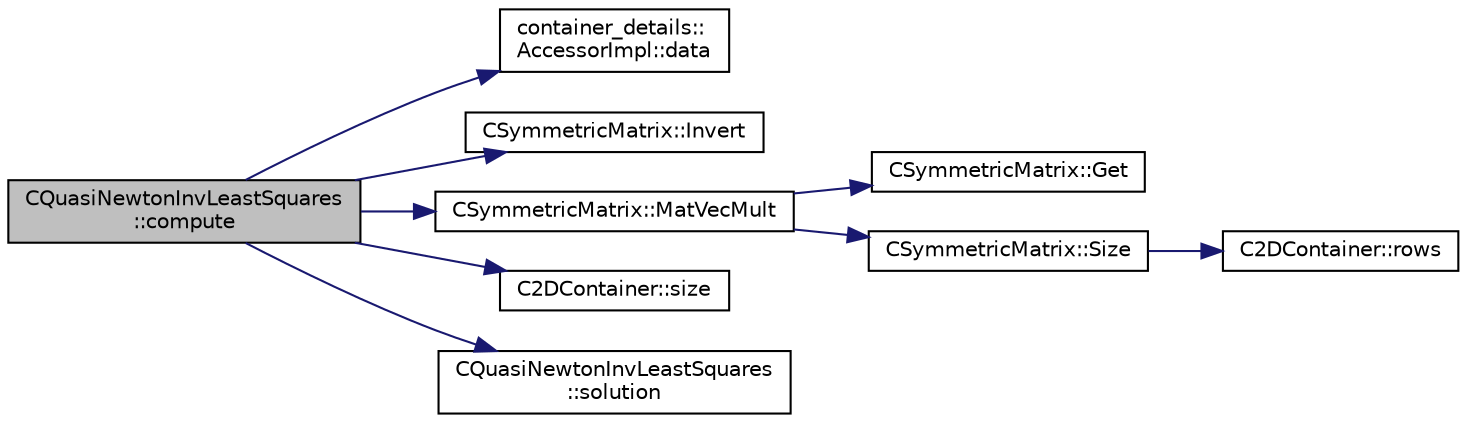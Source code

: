 digraph "CQuasiNewtonInvLeastSquares::compute"
{
 // LATEX_PDF_SIZE
  edge [fontname="Helvetica",fontsize="10",labelfontname="Helvetica",labelfontsize="10"];
  node [fontname="Helvetica",fontsize="10",shape=record];
  rankdir="LR";
  Node1 [label="CQuasiNewtonInvLeastSquares\l::compute",height=0.2,width=0.4,color="black", fillcolor="grey75", style="filled", fontcolor="black",tooltip="Compute and return a new approximation."];
  Node1 -> Node2 [color="midnightblue",fontsize="10",style="solid",fontname="Helvetica"];
  Node2 [label="container_details::\lAccessorImpl::data",height=0.2,width=0.4,color="black", fillcolor="white", style="filled",URL="$classcontainer__details_1_1AccessorImpl.html#a5b5318f7212e57c13e464c398f74b3d5",tooltip=" "];
  Node1 -> Node3 [color="midnightblue",fontsize="10",style="solid",fontname="Helvetica"];
  Node3 [label="CSymmetricMatrix::Invert",height=0.2,width=0.4,color="black", fillcolor="white", style="filled",URL="$classCSymmetricMatrix.html#a226d6d78097c20c3e3b06de6a5103405",tooltip=" "];
  Node1 -> Node4 [color="midnightblue",fontsize="10",style="solid",fontname="Helvetica"];
  Node4 [label="CSymmetricMatrix::MatVecMult",height=0.2,width=0.4,color="black", fillcolor="white", style="filled",URL="$classCSymmetricMatrix.html#a133eb094e8f94297c53e592b8917b803",tooltip=" "];
  Node4 -> Node5 [color="midnightblue",fontsize="10",style="solid",fontname="Helvetica"];
  Node5 [label="CSymmetricMatrix::Get",height=0.2,width=0.4,color="black", fillcolor="white", style="filled",URL="$classCSymmetricMatrix.html#a4b5881171146f9a92ad2e50204c122b7",tooltip=" "];
  Node4 -> Node6 [color="midnightblue",fontsize="10",style="solid",fontname="Helvetica"];
  Node6 [label="CSymmetricMatrix::Size",height=0.2,width=0.4,color="black", fillcolor="white", style="filled",URL="$classCSymmetricMatrix.html#af477e6335954547a391398ac8a46754c",tooltip=" "];
  Node6 -> Node7 [color="midnightblue",fontsize="10",style="solid",fontname="Helvetica"];
  Node7 [label="C2DContainer::rows",height=0.2,width=0.4,color="black", fillcolor="white", style="filled",URL="$classC2DContainer.html#ae383e99c56a27231333d71dfb8810623",tooltip=" "];
  Node1 -> Node8 [color="midnightblue",fontsize="10",style="solid",fontname="Helvetica"];
  Node8 [label="C2DContainer::size",height=0.2,width=0.4,color="black", fillcolor="white", style="filled",URL="$classC2DContainer.html#a8278113dbcf54123f9852e7e44583759",tooltip=" "];
  Node1 -> Node9 [color="midnightblue",fontsize="10",style="solid",fontname="Helvetica"];
  Node9 [label="CQuasiNewtonInvLeastSquares\l::solution",height=0.2,width=0.4,color="black", fillcolor="white", style="filled",URL="$classCQuasiNewtonInvLeastSquares.html#ad3d88448aed8269605a3df6f07b1c03b",tooltip="Access the current solution approximation."];
}
